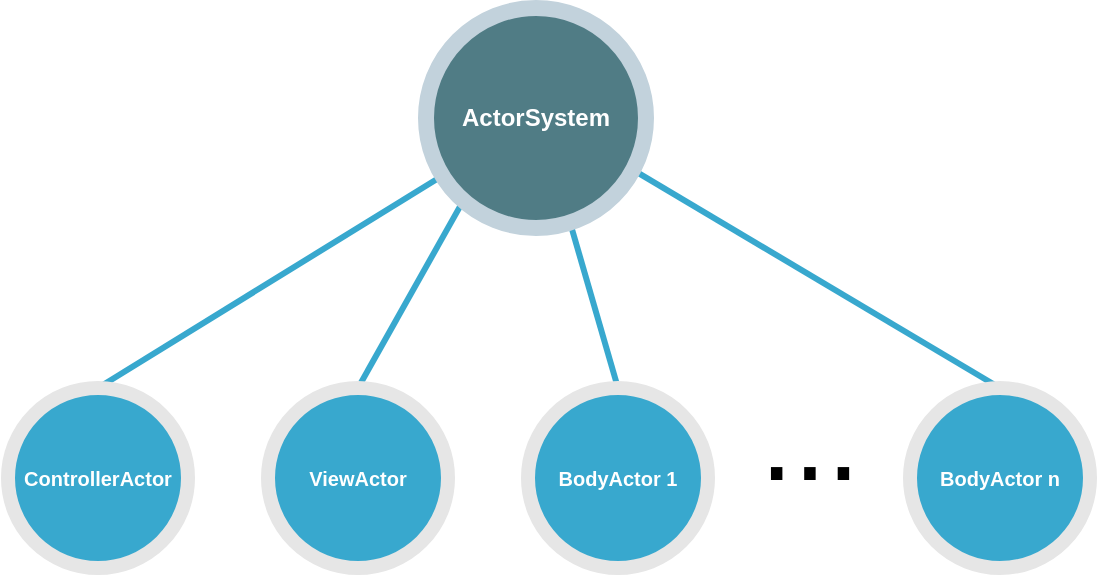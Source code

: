 <mxfile version="20.0.1" type="device"><diagram id="2l4z99nQedtb3YAN5ZMQ" name="Page-1"><mxGraphModel dx="677" dy="347" grid="1" gridSize="10" guides="1" tooltips="1" connect="1" arrows="1" fold="1" page="1" pageScale="1" pageWidth="827" pageHeight="1169" math="0" shadow="0"><root><mxCell id="0"/><mxCell id="1" parent="0"/><mxCell id="ziFRx30_5iFCR12V-ZHg-15" value="" style="endArrow=none;html=1;rounded=0;fontSize=60;fontColor=#FFFFFF;strokeWidth=3;exitX=0.5;exitY=0;exitDx=0;exitDy=0;startSize=6;sourcePerimeterSpacing=0;strokeColor=#38A8CE;entryX=0.662;entryY=1;entryDx=0;entryDy=0;entryPerimeter=0;" edge="1" parent="1" source="ziFRx30_5iFCR12V-ZHg-10" target="ziFRx30_5iFCR12V-ZHg-8"><mxGeometry width="50" height="50" relative="1" as="geometry"><mxPoint x="225" y="230" as="sourcePoint"/><mxPoint x="397.173" y="123.849" as="targetPoint"/></mxGeometry></mxCell><mxCell id="ziFRx30_5iFCR12V-ZHg-17" value="" style="endArrow=none;html=1;rounded=0;fontSize=60;fontColor=#FFFFFF;strokeWidth=3;exitX=0.5;exitY=0;exitDx=0;exitDy=0;startSize=6;sourcePerimeterSpacing=0;strokeColor=#38A8CE;entryX=0.945;entryY=0.738;entryDx=0;entryDy=0;entryPerimeter=0;" edge="1" parent="1" source="ziFRx30_5iFCR12V-ZHg-11" target="ziFRx30_5iFCR12V-ZHg-8"><mxGeometry width="50" height="50" relative="1" as="geometry"><mxPoint x="245" y="250" as="sourcePoint"/><mxPoint x="417.173" y="143.849" as="targetPoint"/></mxGeometry></mxCell><mxCell id="ziFRx30_5iFCR12V-ZHg-14" value="" style="endArrow=none;html=1;rounded=0;fontSize=60;fontColor=#FFFFFF;strokeWidth=3;exitX=0.5;exitY=0;exitDx=0;exitDy=0;startSize=6;sourcePerimeterSpacing=0;strokeColor=#38A8CE;entryX=0.167;entryY=0.88;entryDx=0;entryDy=0;entryPerimeter=0;" edge="1" parent="1" source="ziFRx30_5iFCR12V-ZHg-9" target="ziFRx30_5iFCR12V-ZHg-8"><mxGeometry width="50" height="50" relative="1" as="geometry"><mxPoint x="215" y="220" as="sourcePoint"/><mxPoint x="387" y="110" as="targetPoint"/></mxGeometry></mxCell><mxCell id="ziFRx30_5iFCR12V-ZHg-13" value="" style="endArrow=none;html=1;rounded=0;fontSize=60;fontColor=#FFFFFF;strokeWidth=3;exitX=0.5;exitY=0;exitDx=0;exitDy=0;startSize=6;sourcePerimeterSpacing=0;strokeColor=#38A8CE;" edge="1" parent="1" source="ziFRx30_5iFCR12V-ZHg-5" target="ziFRx30_5iFCR12V-ZHg-8"><mxGeometry width="50" height="50" relative="1" as="geometry"><mxPoint x="300" y="200" as="sourcePoint"/><mxPoint x="350" y="150" as="targetPoint"/></mxGeometry></mxCell><mxCell id="ziFRx30_5iFCR12V-ZHg-5" value="ControllerActor" style="ellipse;whiteSpace=wrap;html=1;aspect=fixed;fillColor=#38a8ce;strokeColor=#E6E6E6;strokeWidth=7;sketch=0;fontSize=10;fontColor=#FFFFFF;fontStyle=1" vertex="1" parent="1"><mxGeometry x="160" y="210" width="90" height="90" as="geometry"/></mxCell><mxCell id="ziFRx30_5iFCR12V-ZHg-8" value="ActorSystem" style="ellipse;whiteSpace=wrap;html=1;aspect=fixed;fillColor=#507C85;strokeColor=#C2D2DC;strokeWidth=8;sketch=0;shadow=0;perimeterSpacing=0;fontColor=#FFFFFF;fontSize=12;fontStyle=1" vertex="1" parent="1"><mxGeometry x="369" y="20" width="110" height="110" as="geometry"/></mxCell><mxCell id="ziFRx30_5iFCR12V-ZHg-9" value="ViewActor" style="ellipse;whiteSpace=wrap;html=1;aspect=fixed;fillColor=#38a8ce;strokeColor=#E6E6E6;strokeWidth=7;sketch=0;fontSize=10;fontColor=#FFFFFF;fontStyle=1" vertex="1" parent="1"><mxGeometry x="290" y="210" width="90" height="90" as="geometry"/></mxCell><mxCell id="ziFRx30_5iFCR12V-ZHg-10" value="BodyActor 1" style="ellipse;whiteSpace=wrap;html=1;aspect=fixed;fillColor=#38a8ce;strokeColor=#E6E6E6;strokeWidth=7;sketch=0;fontSize=10;fontColor=#FFFFFF;fontStyle=1" vertex="1" parent="1"><mxGeometry x="420" y="210" width="90" height="90" as="geometry"/></mxCell><mxCell id="ziFRx30_5iFCR12V-ZHg-11" value="BodyActor n" style="ellipse;whiteSpace=wrap;html=1;aspect=fixed;fillColor=#38a8ce;strokeColor=#E6E6E6;strokeWidth=7;sketch=0;fontSize=10;fontColor=#FFFFFF;fontStyle=1" vertex="1" parent="1"><mxGeometry x="611" y="210" width="90" height="90" as="geometry"/></mxCell><mxCell id="ziFRx30_5iFCR12V-ZHg-12" value="&lt;font style=&quot;font-size: 60px;&quot;&gt;...&lt;/font&gt;" style="text;html=1;strokeColor=none;fillColor=none;align=center;verticalAlign=middle;whiteSpace=wrap;rounded=0;shadow=0;sketch=0;fontSize=60;fontColor=#000000;fontStyle=0" vertex="1" parent="1"><mxGeometry x="531" y="220" width="60" height="30" as="geometry"/></mxCell></root></mxGraphModel></diagram></mxfile>
